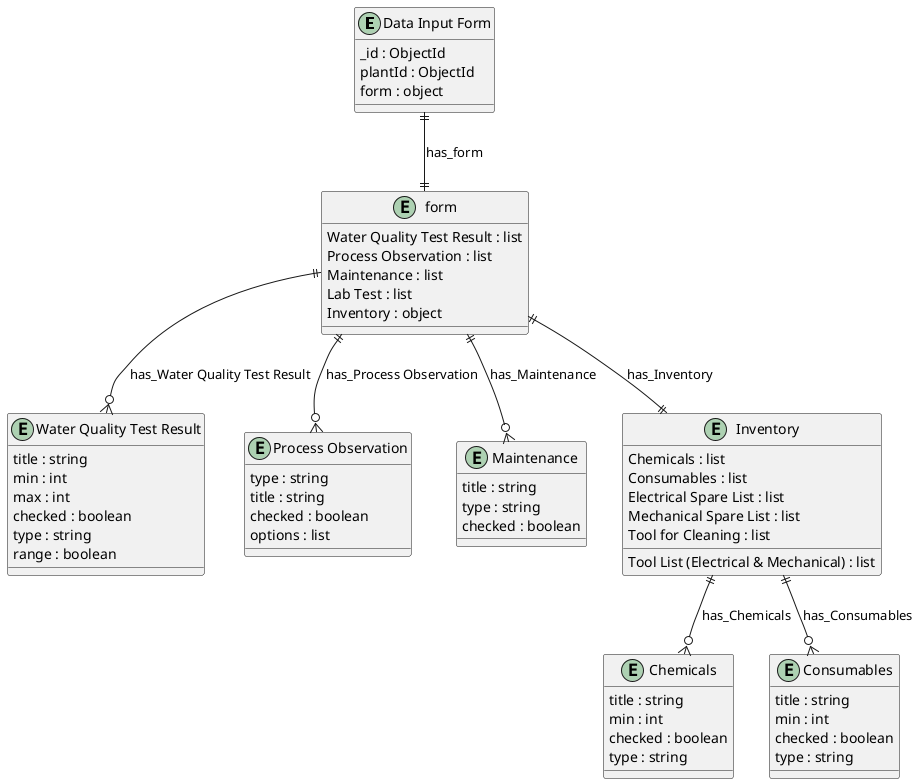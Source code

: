 @startuml Data_Input_Form_Diagram

entity "Data Input Form" as Data_Input_Form {
  _id : ObjectId
  plantId : ObjectId
  form : object
}

entity "form" as form {
  Water Quality Test Result : list
  Process Observation : list
  Maintenance : list
  Lab Test : list
  Inventory : object
}

entity "Water Quality Test Result" as Water_Quality_Test_Result {
  title : string
  min : int
  max : int
  checked : boolean
  type : string
  range : boolean
}

entity "Process Observation" as Process_Observation {
  type : string
  title : string
  checked : boolean
  options : list
}

entity "Maintenance" as Maintenance {
  title : string
  type : string
  checked : boolean
}

entity "Inventory" as Inventory {
  Chemicals : list
  Consumables : list
  Electrical Spare List : list
  Mechanical Spare List : list
  Tool List (Electrical & Mechanical) : list
  Tool for Cleaning : list
}

entity "Chemicals" as Chemicals {
  title : string
  min : int
  checked : boolean
  type : string
}

entity "Consumables" as Consumables {
  title : string
  min : int
  checked : boolean
  type : string
}

' // Relationships
Data_Input_Form ||--|| form : has_form
form ||--o{ Water_Quality_Test_Result : has_Water Quality Test Result
form ||--o{ Process_Observation : has_Process Observation
form ||--o{ Maintenance : has_Maintenance
form ||--|| Inventory : has_Inventory
Inventory ||--o{ Chemicals : has_Chemicals
Inventory ||--o{ Consumables : has_Consumables
@enduml